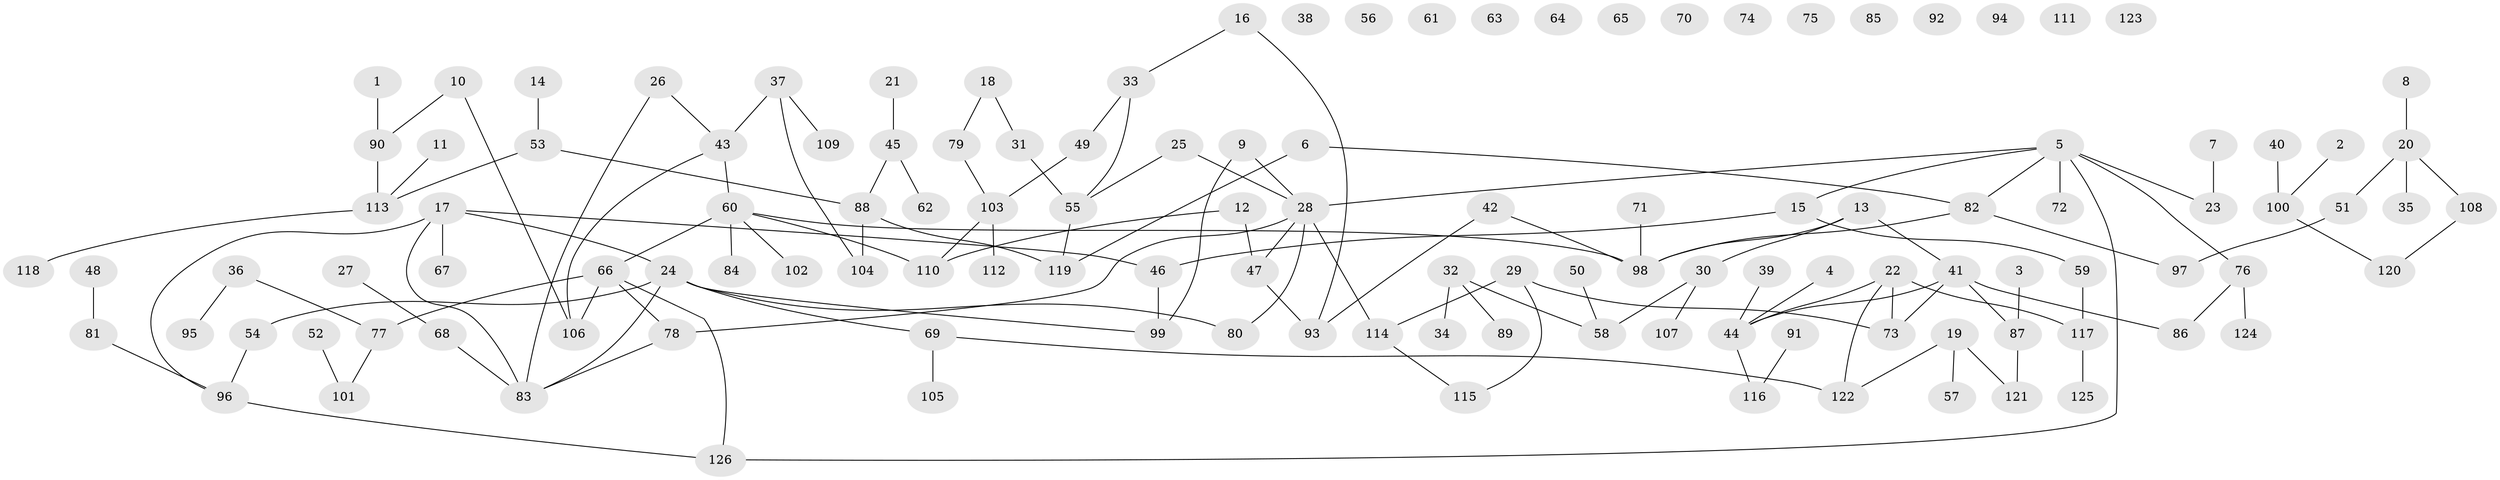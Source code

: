 // coarse degree distribution, {1: 0.21153846153846154, 2: 0.19230769230769232, 10: 0.019230769230769232, 5: 0.057692307692307696, 3: 0.057692307692307696, 6: 0.038461538461538464, 4: 0.1346153846153846, 0: 0.2692307692307692, 7: 0.019230769230769232}
// Generated by graph-tools (version 1.1) at 2025/16/03/04/25 18:16:30]
// undirected, 126 vertices, 137 edges
graph export_dot {
graph [start="1"]
  node [color=gray90,style=filled];
  1;
  2;
  3;
  4;
  5;
  6;
  7;
  8;
  9;
  10;
  11;
  12;
  13;
  14;
  15;
  16;
  17;
  18;
  19;
  20;
  21;
  22;
  23;
  24;
  25;
  26;
  27;
  28;
  29;
  30;
  31;
  32;
  33;
  34;
  35;
  36;
  37;
  38;
  39;
  40;
  41;
  42;
  43;
  44;
  45;
  46;
  47;
  48;
  49;
  50;
  51;
  52;
  53;
  54;
  55;
  56;
  57;
  58;
  59;
  60;
  61;
  62;
  63;
  64;
  65;
  66;
  67;
  68;
  69;
  70;
  71;
  72;
  73;
  74;
  75;
  76;
  77;
  78;
  79;
  80;
  81;
  82;
  83;
  84;
  85;
  86;
  87;
  88;
  89;
  90;
  91;
  92;
  93;
  94;
  95;
  96;
  97;
  98;
  99;
  100;
  101;
  102;
  103;
  104;
  105;
  106;
  107;
  108;
  109;
  110;
  111;
  112;
  113;
  114;
  115;
  116;
  117;
  118;
  119;
  120;
  121;
  122;
  123;
  124;
  125;
  126;
  1 -- 90;
  2 -- 100;
  3 -- 87;
  4 -- 44;
  5 -- 15;
  5 -- 23;
  5 -- 28;
  5 -- 72;
  5 -- 76;
  5 -- 82;
  5 -- 126;
  6 -- 82;
  6 -- 119;
  7 -- 23;
  8 -- 20;
  9 -- 28;
  9 -- 99;
  10 -- 90;
  10 -- 106;
  11 -- 113;
  12 -- 47;
  12 -- 110;
  13 -- 30;
  13 -- 41;
  13 -- 98;
  14 -- 53;
  15 -- 46;
  15 -- 59;
  16 -- 33;
  16 -- 93;
  17 -- 24;
  17 -- 46;
  17 -- 67;
  17 -- 83;
  17 -- 96;
  18 -- 31;
  18 -- 79;
  19 -- 57;
  19 -- 121;
  19 -- 122;
  20 -- 35;
  20 -- 51;
  20 -- 108;
  21 -- 45;
  22 -- 44;
  22 -- 73;
  22 -- 117;
  22 -- 122;
  24 -- 54;
  24 -- 69;
  24 -- 80;
  24 -- 83;
  24 -- 99;
  25 -- 28;
  25 -- 55;
  26 -- 43;
  26 -- 83;
  27 -- 68;
  28 -- 47;
  28 -- 78;
  28 -- 80;
  28 -- 114;
  29 -- 73;
  29 -- 114;
  29 -- 115;
  30 -- 58;
  30 -- 107;
  31 -- 55;
  32 -- 34;
  32 -- 58;
  32 -- 89;
  33 -- 49;
  33 -- 55;
  36 -- 77;
  36 -- 95;
  37 -- 43;
  37 -- 104;
  37 -- 109;
  39 -- 44;
  40 -- 100;
  41 -- 44;
  41 -- 73;
  41 -- 86;
  41 -- 87;
  42 -- 93;
  42 -- 98;
  43 -- 60;
  43 -- 106;
  44 -- 116;
  45 -- 62;
  45 -- 88;
  46 -- 99;
  47 -- 93;
  48 -- 81;
  49 -- 103;
  50 -- 58;
  51 -- 97;
  52 -- 101;
  53 -- 88;
  53 -- 113;
  54 -- 96;
  55 -- 119;
  59 -- 117;
  60 -- 66;
  60 -- 84;
  60 -- 98;
  60 -- 102;
  60 -- 110;
  66 -- 77;
  66 -- 78;
  66 -- 106;
  66 -- 126;
  68 -- 83;
  69 -- 105;
  69 -- 122;
  71 -- 98;
  76 -- 86;
  76 -- 124;
  77 -- 101;
  78 -- 83;
  79 -- 103;
  81 -- 96;
  82 -- 97;
  82 -- 98;
  87 -- 121;
  88 -- 104;
  88 -- 119;
  90 -- 113;
  91 -- 116;
  96 -- 126;
  100 -- 120;
  103 -- 110;
  103 -- 112;
  108 -- 120;
  113 -- 118;
  114 -- 115;
  117 -- 125;
}
